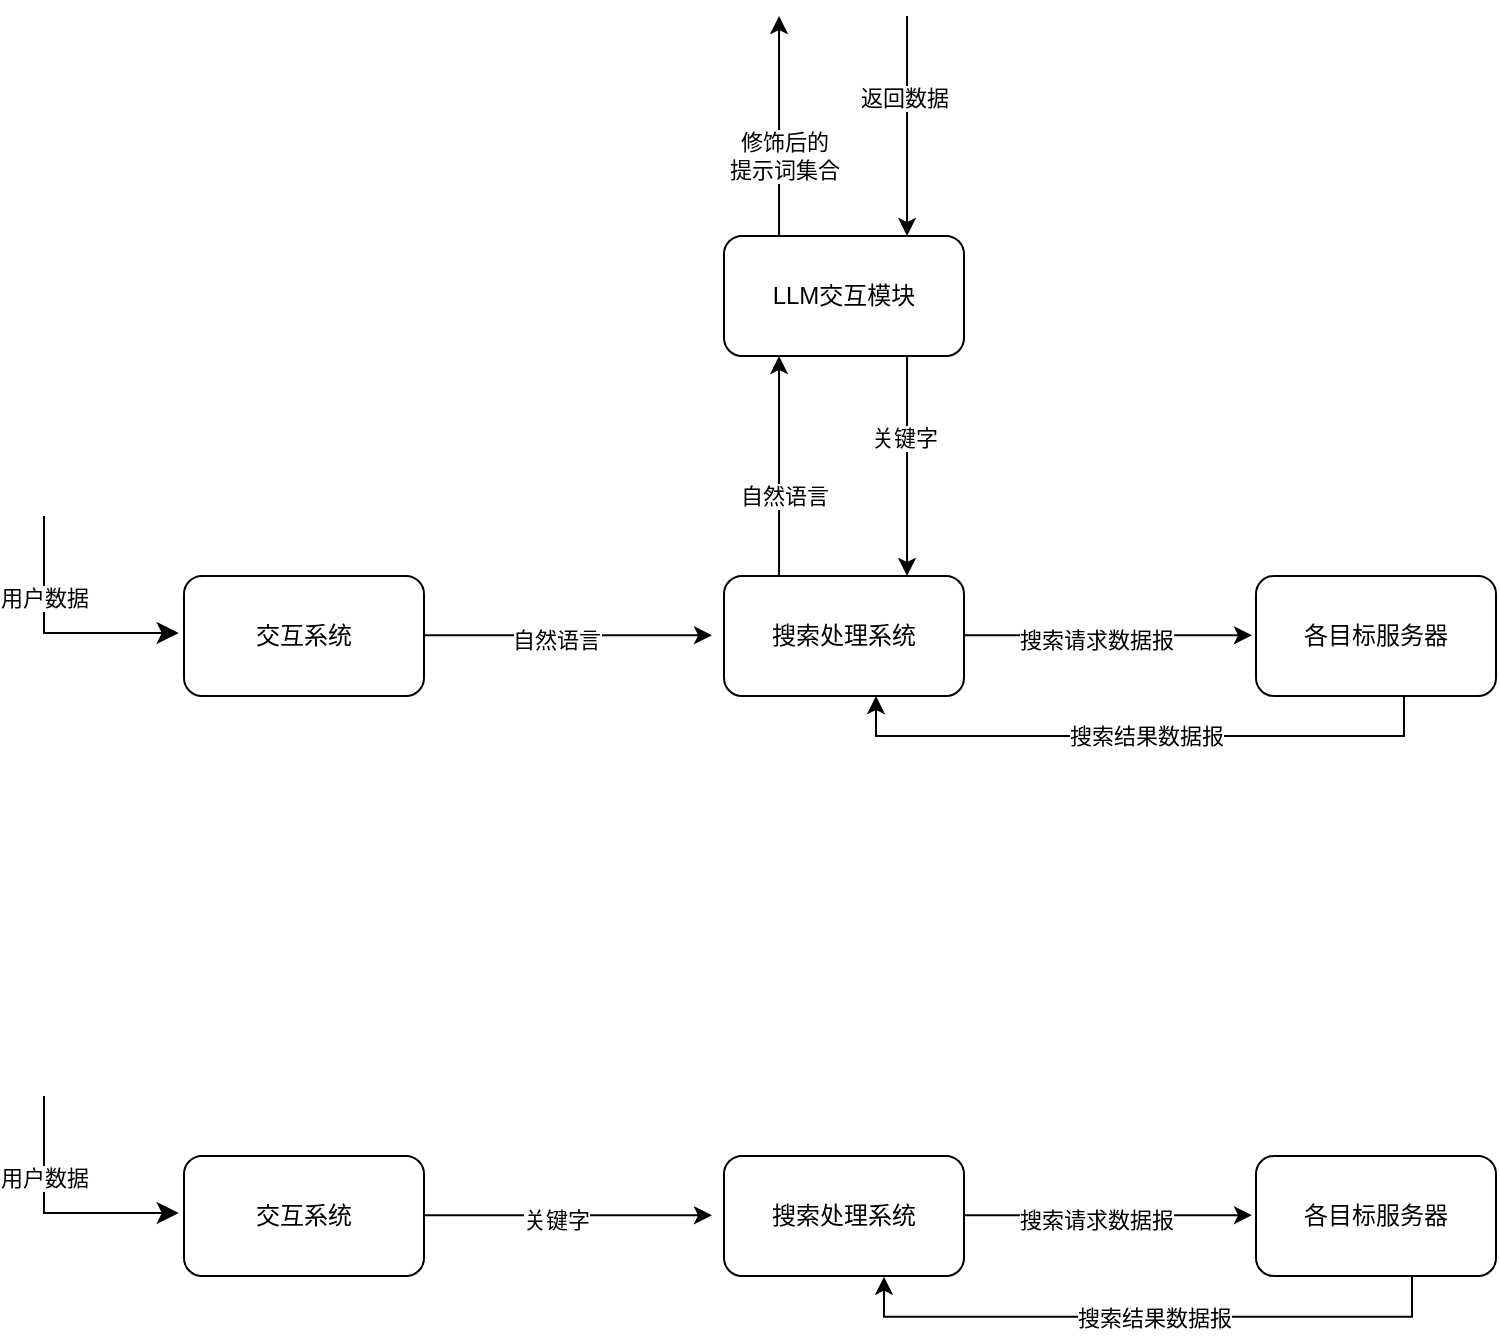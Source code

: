 <mxfile version="26.1.1">
  <diagram name="第 1 页" id="3CLCSSIOo8zahczoJbFW">
    <mxGraphModel dx="802" dy="1663" grid="1" gridSize="10" guides="1" tooltips="1" connect="1" arrows="1" fold="1" page="1" pageScale="1" pageWidth="827" pageHeight="1169" math="0" shadow="0">
      <root>
        <mxCell id="0" />
        <mxCell id="1" parent="0" />
        <mxCell id="BV-BKrIhUCXPywJbbwwY-4" value="搜索处理系统" style="rounded=1;whiteSpace=wrap;html=1;" vertex="1" parent="1">
          <mxGeometry x="520" y="250" width="120" height="60" as="geometry" />
        </mxCell>
        <mxCell id="BV-BKrIhUCXPywJbbwwY-5" value="各目标服务器" style="rounded=1;whiteSpace=wrap;html=1;" vertex="1" parent="1">
          <mxGeometry x="786" y="250" width="120" height="60" as="geometry" />
        </mxCell>
        <mxCell id="BV-BKrIhUCXPywJbbwwY-6" value="LLM交互模块" style="rounded=1;whiteSpace=wrap;html=1;" vertex="1" parent="1">
          <mxGeometry x="520" y="80" width="120" height="60" as="geometry" />
        </mxCell>
        <mxCell id="BV-BKrIhUCXPywJbbwwY-9" value="" style="endArrow=classic;html=1;rounded=0;entryX=0.25;entryY=1;entryDx=0;entryDy=0;exitX=0.25;exitY=0;exitDx=0;exitDy=0;" edge="1" parent="1">
          <mxGeometry width="50" height="50" relative="1" as="geometry">
            <mxPoint x="547.52" y="80" as="sourcePoint" />
            <mxPoint x="547.52" y="-30" as="targetPoint" />
            <Array as="points">
              <mxPoint x="547.52" y="20" />
            </Array>
          </mxGeometry>
        </mxCell>
        <mxCell id="BV-BKrIhUCXPywJbbwwY-10" value="修饰后的&lt;br&gt;提示词集合" style="edgeLabel;html=1;align=center;verticalAlign=middle;resizable=0;points=[];" vertex="1" connectable="0" parent="BV-BKrIhUCXPywJbbwwY-9">
          <mxGeometry x="-0.033" y="-2" relative="1" as="geometry">
            <mxPoint y="13" as="offset" />
          </mxGeometry>
        </mxCell>
        <mxCell id="BV-BKrIhUCXPywJbbwwY-11" value="" style="endArrow=classic;html=1;rounded=0;exitX=0.75;exitY=1;exitDx=0;exitDy=0;entryX=0.75;entryY=0;entryDx=0;entryDy=0;" edge="1" parent="1">
          <mxGeometry width="50" height="50" relative="1" as="geometry">
            <mxPoint x="611.52" y="-30" as="sourcePoint" />
            <mxPoint x="611.52" y="80" as="targetPoint" />
          </mxGeometry>
        </mxCell>
        <mxCell id="BV-BKrIhUCXPywJbbwwY-12" value="返回数据" style="edgeLabel;html=1;align=center;verticalAlign=middle;resizable=0;points=[];" vertex="1" connectable="0" parent="BV-BKrIhUCXPywJbbwwY-11">
          <mxGeometry x="0.008" y="-2" relative="1" as="geometry">
            <mxPoint y="-15" as="offset" />
          </mxGeometry>
        </mxCell>
        <mxCell id="BV-BKrIhUCXPywJbbwwY-13" value="" style="endArrow=classic;html=1;rounded=0;exitX=1;exitY=0.5;exitDx=0;exitDy=0;entryX=0;entryY=0.5;entryDx=0;entryDy=0;" edge="1" parent="1">
          <mxGeometry width="50" height="50" relative="1" as="geometry">
            <mxPoint x="640" y="279.66" as="sourcePoint" />
            <mxPoint x="784" y="279.66" as="targetPoint" />
          </mxGeometry>
        </mxCell>
        <mxCell id="BV-BKrIhUCXPywJbbwwY-14" value="搜索请求数据报" style="edgeLabel;html=1;align=center;verticalAlign=middle;resizable=0;points=[];" vertex="1" connectable="0" parent="BV-BKrIhUCXPywJbbwwY-13">
          <mxGeometry x="-0.083" y="-2" relative="1" as="geometry">
            <mxPoint as="offset" />
          </mxGeometry>
        </mxCell>
        <mxCell id="BV-BKrIhUCXPywJbbwwY-15" style="edgeStyle=orthogonalEdgeStyle;rounded=0;orthogonalLoop=1;jettySize=auto;html=1;exitX=0.5;exitY=1;exitDx=0;exitDy=0;entryX=0.5;entryY=1;entryDx=0;entryDy=0;" edge="1" parent="1">
          <mxGeometry relative="1" as="geometry">
            <mxPoint x="596" y="310" as="targetPoint" />
            <mxPoint x="860" y="310" as="sourcePoint" />
            <Array as="points">
              <mxPoint x="860" y="330" />
              <mxPoint x="596" y="330" />
            </Array>
          </mxGeometry>
        </mxCell>
        <mxCell id="BV-BKrIhUCXPywJbbwwY-16" value="搜索结果数据报" style="edgeLabel;html=1;align=center;verticalAlign=middle;resizable=0;points=[];" vertex="1" connectable="0" parent="BV-BKrIhUCXPywJbbwwY-15">
          <mxGeometry x="-0.017" relative="1" as="geometry">
            <mxPoint as="offset" />
          </mxGeometry>
        </mxCell>
        <mxCell id="BV-BKrIhUCXPywJbbwwY-18" value="" style="edgeStyle=segmentEdgeStyle;endArrow=classic;html=1;curved=0;rounded=0;endSize=8;startSize=8;entryX=-0.022;entryY=0.475;entryDx=0;entryDy=0;entryPerimeter=0;" edge="1" parent="1">
          <mxGeometry width="50" height="50" relative="1" as="geometry">
            <mxPoint x="180" y="220" as="sourcePoint" />
            <mxPoint x="247.36" y="278.5" as="targetPoint" />
            <Array as="points">
              <mxPoint x="180" y="278" />
            </Array>
          </mxGeometry>
        </mxCell>
        <mxCell id="BV-BKrIhUCXPywJbbwwY-19" value="用户数据" style="edgeLabel;html=1;align=center;verticalAlign=middle;resizable=0;points=[];" vertex="1" connectable="0" parent="BV-BKrIhUCXPywJbbwwY-18">
          <mxGeometry x="-0.352" relative="1" as="geometry">
            <mxPoint as="offset" />
          </mxGeometry>
        </mxCell>
        <mxCell id="BV-BKrIhUCXPywJbbwwY-20" value="交互系统" style="rounded=1;whiteSpace=wrap;html=1;" vertex="1" parent="1">
          <mxGeometry x="250" y="250" width="120" height="60" as="geometry" />
        </mxCell>
        <mxCell id="BV-BKrIhUCXPywJbbwwY-21" value="" style="endArrow=classic;html=1;rounded=0;exitX=1;exitY=0.5;exitDx=0;exitDy=0;entryX=0;entryY=0.5;entryDx=0;entryDy=0;" edge="1" parent="1">
          <mxGeometry width="50" height="50" relative="1" as="geometry">
            <mxPoint x="370" y="279.67" as="sourcePoint" />
            <mxPoint x="514" y="279.67" as="targetPoint" />
          </mxGeometry>
        </mxCell>
        <mxCell id="BV-BKrIhUCXPywJbbwwY-22" value="自然语言" style="edgeLabel;html=1;align=center;verticalAlign=middle;resizable=0;points=[];" vertex="1" connectable="0" parent="BV-BKrIhUCXPywJbbwwY-21">
          <mxGeometry x="-0.083" y="-2" relative="1" as="geometry">
            <mxPoint as="offset" />
          </mxGeometry>
        </mxCell>
        <mxCell id="BV-BKrIhUCXPywJbbwwY-23" value="搜索处理系统" style="rounded=1;whiteSpace=wrap;html=1;" vertex="1" parent="1">
          <mxGeometry x="520" y="540" width="120" height="60" as="geometry" />
        </mxCell>
        <mxCell id="BV-BKrIhUCXPywJbbwwY-24" value="各目标服务器" style="rounded=1;whiteSpace=wrap;html=1;" vertex="1" parent="1">
          <mxGeometry x="786" y="540" width="120" height="60" as="geometry" />
        </mxCell>
        <mxCell id="BV-BKrIhUCXPywJbbwwY-34" value="" style="edgeStyle=segmentEdgeStyle;endArrow=classic;html=1;curved=0;rounded=0;endSize=8;startSize=8;entryX=-0.022;entryY=0.475;entryDx=0;entryDy=0;entryPerimeter=0;" edge="1" parent="1">
          <mxGeometry width="50" height="50" relative="1" as="geometry">
            <mxPoint x="180" y="510" as="sourcePoint" />
            <mxPoint x="247.36" y="568.5" as="targetPoint" />
            <Array as="points">
              <mxPoint x="180" y="568" />
            </Array>
          </mxGeometry>
        </mxCell>
        <mxCell id="BV-BKrIhUCXPywJbbwwY-35" value="用户数据" style="edgeLabel;html=1;align=center;verticalAlign=middle;resizable=0;points=[];" vertex="1" connectable="0" parent="BV-BKrIhUCXPywJbbwwY-34">
          <mxGeometry x="-0.352" relative="1" as="geometry">
            <mxPoint as="offset" />
          </mxGeometry>
        </mxCell>
        <mxCell id="BV-BKrIhUCXPywJbbwwY-36" value="交互系统" style="rounded=1;whiteSpace=wrap;html=1;" vertex="1" parent="1">
          <mxGeometry x="250" y="540" width="120" height="60" as="geometry" />
        </mxCell>
        <mxCell id="BV-BKrIhUCXPywJbbwwY-37" value="" style="endArrow=classic;html=1;rounded=0;exitX=1;exitY=0.5;exitDx=0;exitDy=0;entryX=0;entryY=0.5;entryDx=0;entryDy=0;" edge="1" parent="1">
          <mxGeometry width="50" height="50" relative="1" as="geometry">
            <mxPoint x="370" y="569.67" as="sourcePoint" />
            <mxPoint x="514" y="569.67" as="targetPoint" />
          </mxGeometry>
        </mxCell>
        <mxCell id="BV-BKrIhUCXPywJbbwwY-38" value="关键字" style="edgeLabel;html=1;align=center;verticalAlign=middle;resizable=0;points=[];" vertex="1" connectable="0" parent="BV-BKrIhUCXPywJbbwwY-37">
          <mxGeometry x="-0.083" y="-2" relative="1" as="geometry">
            <mxPoint as="offset" />
          </mxGeometry>
        </mxCell>
        <mxCell id="BV-BKrIhUCXPywJbbwwY-39" value="" style="endArrow=classic;html=1;rounded=0;entryX=0.25;entryY=1;entryDx=0;entryDy=0;exitX=0.25;exitY=0;exitDx=0;exitDy=0;" edge="1" parent="1">
          <mxGeometry width="50" height="50" relative="1" as="geometry">
            <mxPoint x="547.52" y="250" as="sourcePoint" />
            <mxPoint x="547.52" y="140" as="targetPoint" />
            <Array as="points">
              <mxPoint x="547.52" y="190" />
            </Array>
          </mxGeometry>
        </mxCell>
        <mxCell id="BV-BKrIhUCXPywJbbwwY-40" value="自然语言" style="edgeLabel;html=1;align=center;verticalAlign=middle;resizable=0;points=[];" vertex="1" connectable="0" parent="BV-BKrIhUCXPywJbbwwY-39">
          <mxGeometry x="-0.033" y="-2" relative="1" as="geometry">
            <mxPoint y="13" as="offset" />
          </mxGeometry>
        </mxCell>
        <mxCell id="BV-BKrIhUCXPywJbbwwY-41" value="" style="endArrow=classic;html=1;rounded=0;exitX=0.75;exitY=1;exitDx=0;exitDy=0;entryX=0.75;entryY=0;entryDx=0;entryDy=0;" edge="1" parent="1">
          <mxGeometry width="50" height="50" relative="1" as="geometry">
            <mxPoint x="611.52" y="140" as="sourcePoint" />
            <mxPoint x="611.52" y="250" as="targetPoint" />
          </mxGeometry>
        </mxCell>
        <mxCell id="BV-BKrIhUCXPywJbbwwY-42" value="关键字" style="edgeLabel;html=1;align=center;verticalAlign=middle;resizable=0;points=[];" vertex="1" connectable="0" parent="BV-BKrIhUCXPywJbbwwY-41">
          <mxGeometry x="0.008" y="-2" relative="1" as="geometry">
            <mxPoint y="-15" as="offset" />
          </mxGeometry>
        </mxCell>
        <mxCell id="BV-BKrIhUCXPywJbbwwY-44" value="" style="endArrow=classic;html=1;rounded=0;exitX=1;exitY=0.5;exitDx=0;exitDy=0;entryX=0;entryY=0.5;entryDx=0;entryDy=0;" edge="1" parent="1">
          <mxGeometry width="50" height="50" relative="1" as="geometry">
            <mxPoint x="640" y="569.6" as="sourcePoint" />
            <mxPoint x="784" y="569.6" as="targetPoint" />
          </mxGeometry>
        </mxCell>
        <mxCell id="BV-BKrIhUCXPywJbbwwY-45" value="搜索请求数据报" style="edgeLabel;html=1;align=center;verticalAlign=middle;resizable=0;points=[];" vertex="1" connectable="0" parent="BV-BKrIhUCXPywJbbwwY-44">
          <mxGeometry x="-0.083" y="-2" relative="1" as="geometry">
            <mxPoint as="offset" />
          </mxGeometry>
        </mxCell>
        <mxCell id="BV-BKrIhUCXPywJbbwwY-46" style="edgeStyle=orthogonalEdgeStyle;rounded=0;orthogonalLoop=1;jettySize=auto;html=1;exitX=0.5;exitY=1;exitDx=0;exitDy=0;entryX=0.5;entryY=1;entryDx=0;entryDy=0;" edge="1" parent="1">
          <mxGeometry relative="1" as="geometry">
            <mxPoint x="600" y="600.34" as="targetPoint" />
            <mxPoint x="864" y="600.34" as="sourcePoint" />
            <Array as="points">
              <mxPoint x="864" y="620.34" />
              <mxPoint x="600" y="620.34" />
            </Array>
          </mxGeometry>
        </mxCell>
        <mxCell id="BV-BKrIhUCXPywJbbwwY-47" value="搜索结果数据报" style="edgeLabel;html=1;align=center;verticalAlign=middle;resizable=0;points=[];" vertex="1" connectable="0" parent="BV-BKrIhUCXPywJbbwwY-46">
          <mxGeometry x="-0.017" relative="1" as="geometry">
            <mxPoint as="offset" />
          </mxGeometry>
        </mxCell>
      </root>
    </mxGraphModel>
  </diagram>
</mxfile>
